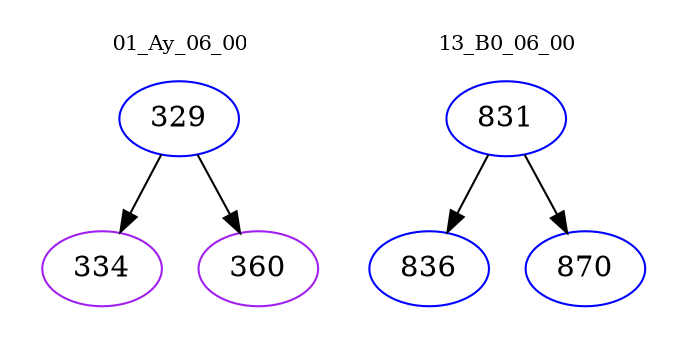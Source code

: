 digraph{
subgraph cluster_0 {
color = white
label = "01_Ay_06_00";
fontsize=10;
T0_329 [label="329", color="blue"]
T0_329 -> T0_334 [color="black"]
T0_334 [label="334", color="purple"]
T0_329 -> T0_360 [color="black"]
T0_360 [label="360", color="purple"]
}
subgraph cluster_1 {
color = white
label = "13_B0_06_00";
fontsize=10;
T1_831 [label="831", color="blue"]
T1_831 -> T1_836 [color="black"]
T1_836 [label="836", color="blue"]
T1_831 -> T1_870 [color="black"]
T1_870 [label="870", color="blue"]
}
}
